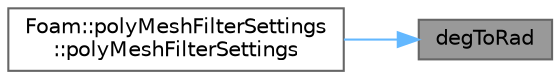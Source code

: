 digraph "degToRad"
{
 // LATEX_PDF_SIZE
  bgcolor="transparent";
  edge [fontname=Helvetica,fontsize=10,labelfontname=Helvetica,labelfontsize=10];
  node [fontname=Helvetica,fontsize=10,shape=box,height=0.2,width=0.4];
  rankdir="RL";
  Node1 [id="Node000001",label="degToRad",height=0.2,width=0.4,color="gray40", fillcolor="grey60", style="filled", fontcolor="black",tooltip=" "];
  Node1 -> Node2 [id="edge1_Node000001_Node000002",dir="back",color="steelblue1",style="solid",tooltip=" "];
  Node2 [id="Node000002",label="Foam::polyMeshFilterSettings\l::polyMeshFilterSettings",height=0.2,width=0.4,color="grey40", fillcolor="white", style="filled",URL="$classFoam_1_1polyMeshFilterSettings.html#a24c47dc86f0d340a3e3f8594640473ef",tooltip=" "];
}
